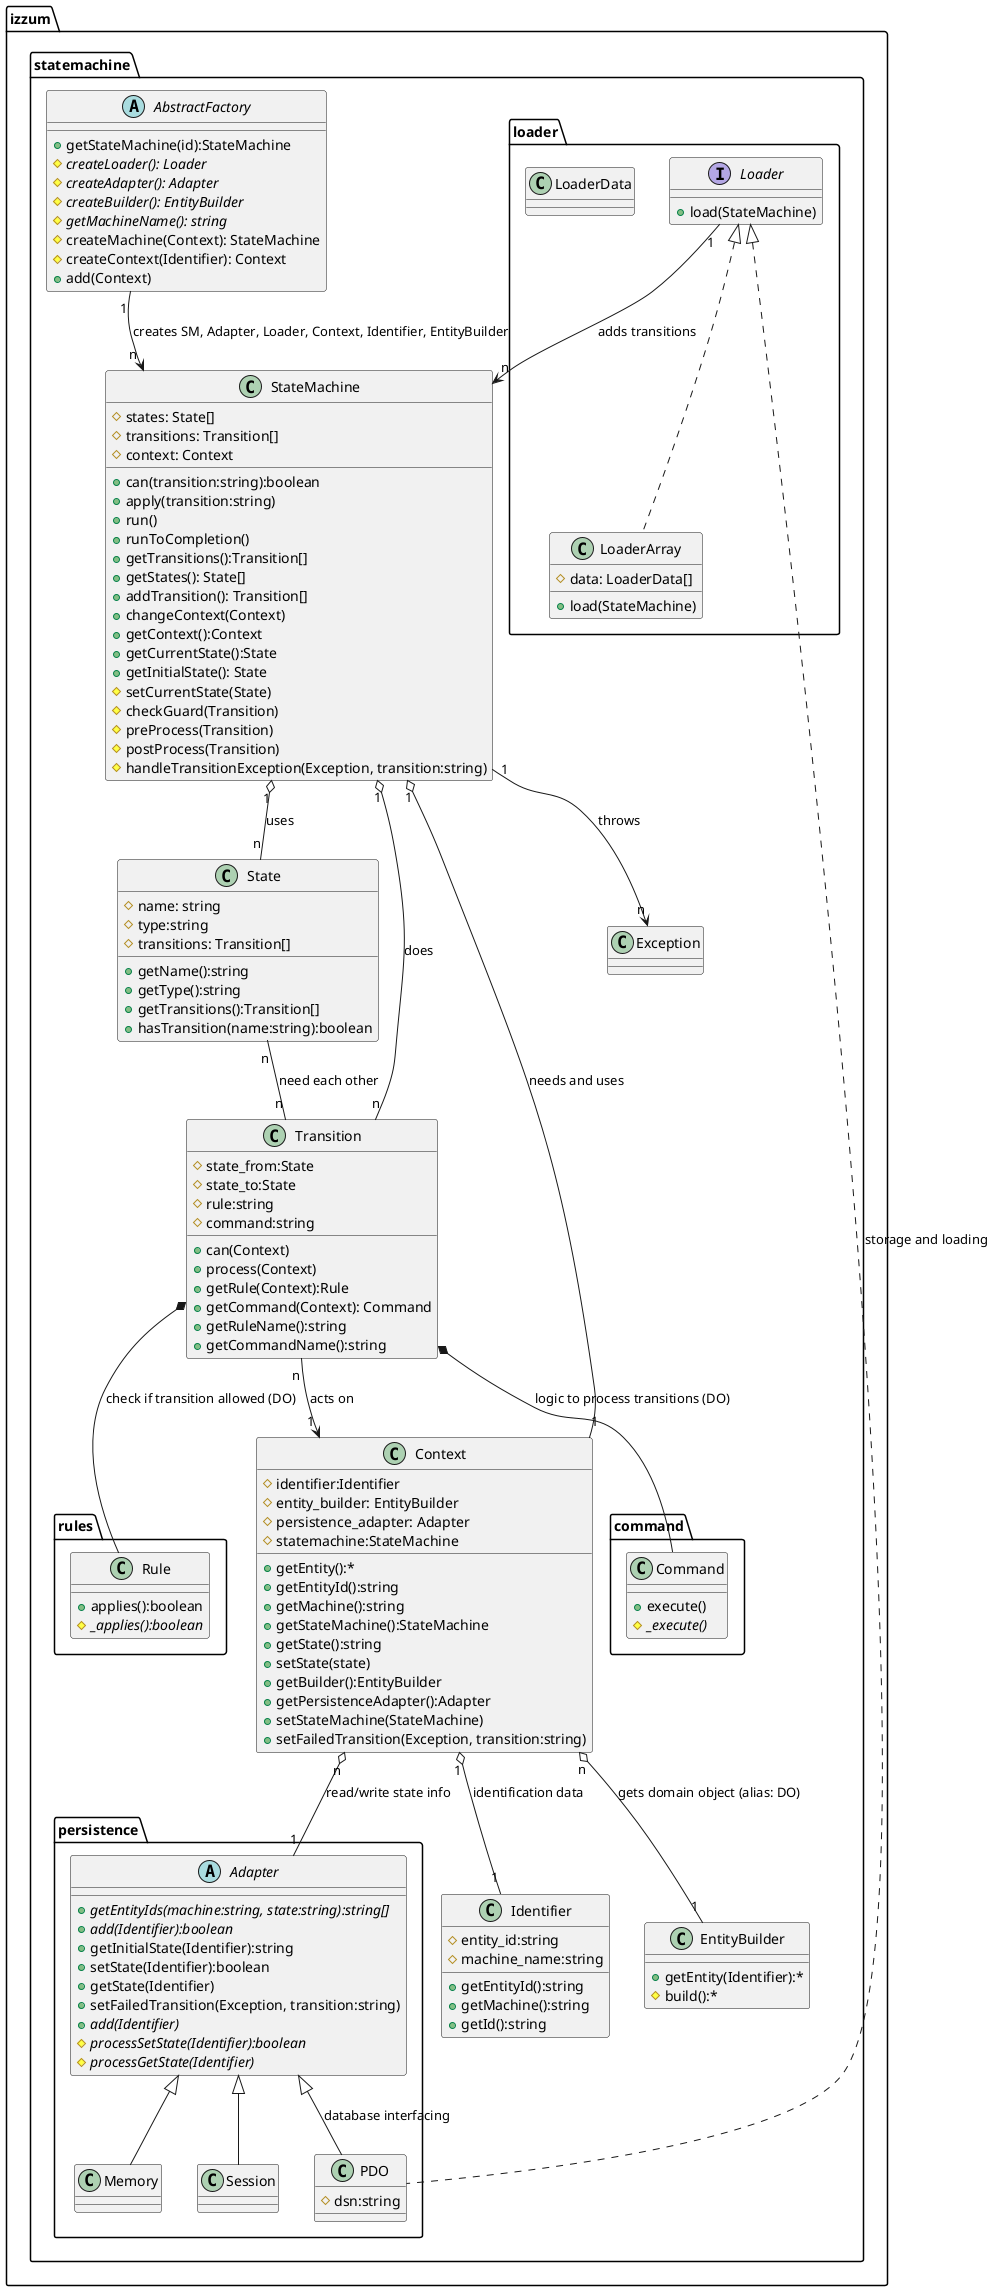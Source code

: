 @startuml

package izzum.statemachine {
    Class StateMachine {
      # states: State[]
      # transitions: Transition[]
      # context: Context
      + can(transition:string):boolean
      + apply(transition:string)
      + run()
      + runToCompletion()
      + getTransitions():Transition[]
      + getStates(): State[]
      + addTransition(): Transition[]
      + changeContext(Context)
      + getContext():Context
      + getCurrentState():State
      + getInitialState(): State
      # setCurrentState(State)
      # checkGuard(Transition)
      # preProcess(Transition)
      # postProcess(Transition)
      # handleTransitionException(Exception, transition:string)   
    }
    
    Class State {
        # name: string
        # type:string
        # transitions: Transition[]
        + getName():string
        + getType():string
        + getTransitions():Transition[]
        + hasTransition(name:string):boolean
    }
    Class Transition {
        # state_from:State
        # state_to:State
        # rule:string
        # command:string
        + can(Context)
        + process(Context)
        + getRule(Context):Rule
        + getCommand(Context): Command
        + getRuleName():string
        + getCommandName():string
    }
    Class Context {
        # identifier:Identifier
        # entity_builder: EntityBuilder
        # persistence_adapter: Adapter
        # statemachine:StateMachine
        + getEntity():*
        + getEntityId():string
        + getMachine():string
        + getStateMachine():StateMachine
        + getState():string
        + setState(state)
        + getBuilder():EntityBuilder
        + getPersistenceAdapter():Adapter
        + setStateMachine(StateMachine)
        + setFailedTransition(Exception, transition:string)
    }
    
    Class Identifier {
    	# entity_id:string
    	# machine_name:string
    	+ getEntityId():string
    	+ getMachine():string
    	+ getId():string
    }

    Class EntityBuilder {
        + getEntity(Identifier):*
        # build():*
    }
    package persistence {
      abstract Class Adapter {
        + {abstract} getEntityIds(machine:string, state:string):string[]
        + {abstract} add(Identifier):boolean
        + getInitialState(Identifier):string
        + setState(Identifier):boolean
        + getState(Identifier)
        + setFailedTransition(Exception, transition:string)
        + {abstract} add(Identifier)
        # {abstract} processSetState(Identifier):boolean
        # {abstract} processGetState(Identifier)
      }

      Class PDO {
        #dsn:string
      }

      Class Memory {

      }

      Class Session {

      }

    }

        abstract Class AbstractFactory {
            + getStateMachine(id):StateMachine
            # {abstract} createLoader(): Loader
            # {abstract} createAdapter(): Adapter
            # {abstract} createBuilder(): EntityBuilder
            # {abstract} getMachineName(): string
            # createMachine(Context): StateMachine
            # createContext(Identifier): Context
            +add(Context)
        }

    package loader {
        Interface Loader {
          +load(StateMachine)
        }
        Class LoaderArray {
          # data: LoaderData[]
          + load(StateMachine)
        }
        Class LoaderData {
        }
    }

    Class Exception

    package command {
      Class Command {
        +execute()
        #{abstract}_execute()
      }
    }

    package rules {
      Class Rule {
        +applies():boolean
        #{abstract}_applies():boolean
      }
    }

}
    StateMachine "1" o-- "n" State : uses
    StateMachine "1" o-- "n" Transition : does
    StateMachine "1" o-- "1" Context : needs and uses
    StateMachine "1" --> "n" Exception: throws
    Context "n" o-- "1" EntityBuilder : gets domain object (alias: DO)
    Context "n" o-- "1" Adapter : read/write state info
    Context "1" o-- "1" Identifier : identification data
    State "n" -- "n" Transition : need each other
    Adapter <|-- Memory
    Adapter <|-- PDO : database interfacing
    Adapter <|-- Session
    Loader <|.. PDO : storage and loading
    Loader <|.. LoaderArray 
    Transition *-- Command : logic to process transitions (DO)
    Transition *-- Rule : check if transition allowed (DO)
    Transition "n" --> "1" Context : acts on
    AbstractFactory "1" --> "n" StateMachine: creates SM, Adapter, Loader, Context, Identifier, EntityBuilder
    Loader "1" --> "n" StateMachine : adds transitions



@enduml

